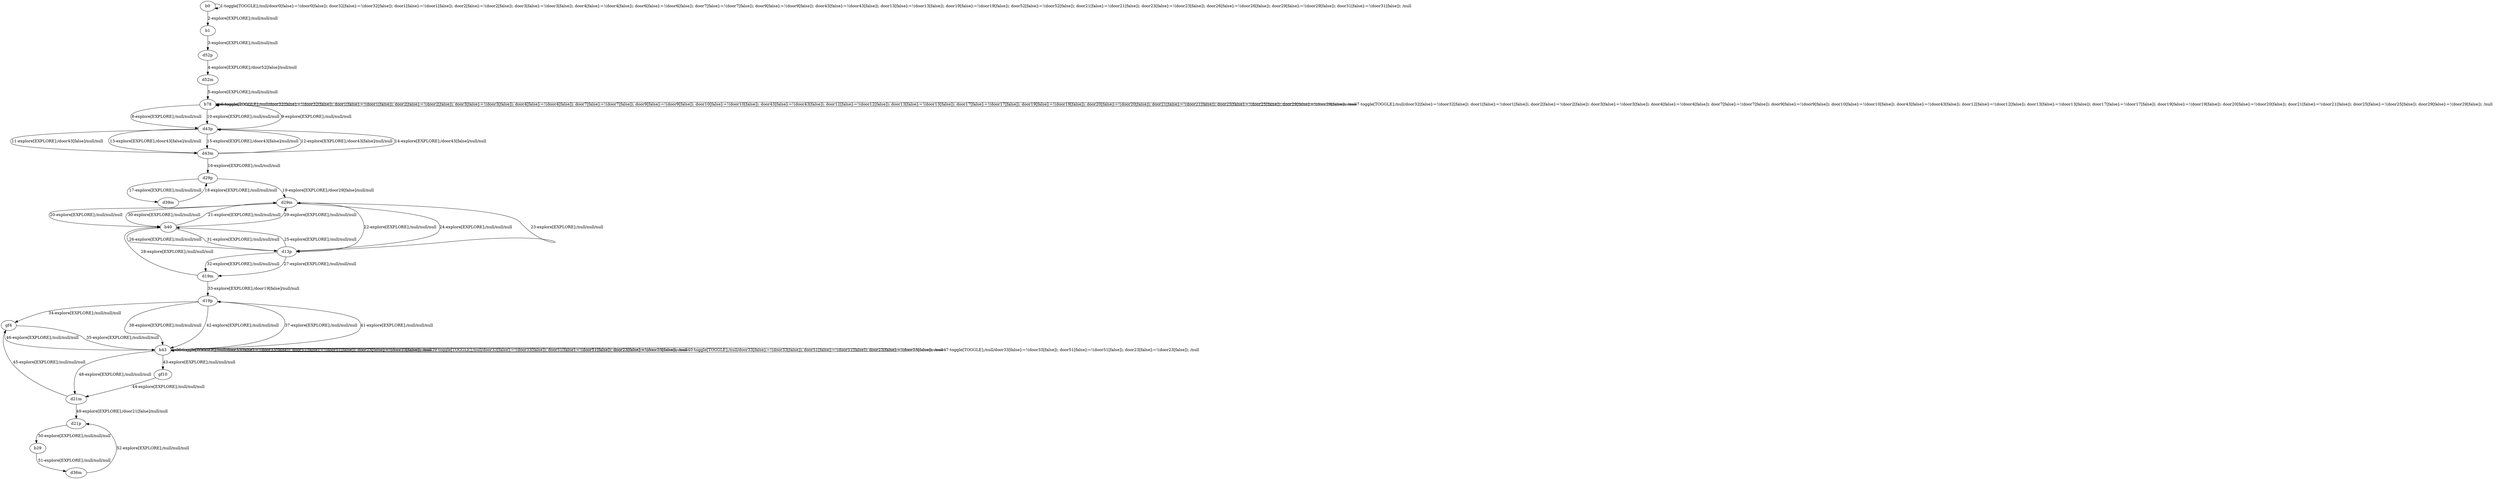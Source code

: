 # Total number of goals covered by this test: 2
# b29 --> d36m
# d36m --> d21p

digraph g {
"b0" -> "b0" [label = "1-toggle[TOGGLE];/null/door0[false]:=!(door0[false]); door32[false]:=!(door32[false]); door1[false]:=!(door1[false]); door2[false]:=!(door2[false]); door3[false]:=!(door3[false]); door4[false]:=!(door4[false]); door6[false]:=!(door6[false]); door7[false]:=!(door7[false]); door9[false]:=!(door9[false]); door43[false]:=!(door43[false]); door13[false]:=!(door13[false]); door19[false]:=!(door19[false]); door52[false]:=!(door52[false]); door21[false]:=!(door21[false]); door23[false]:=!(door23[false]); door26[false]:=!(door26[false]); door29[false]:=!(door29[false]); door31[false]:=!(door31[false]); /null"];
"b0" -> "b1" [label = "2-explore[EXPLORE];/null/null/null"];
"b1" -> "d52p" [label = "3-explore[EXPLORE];/null/null/null"];
"d52p" -> "d52m" [label = "4-explore[EXPLORE];/door52[false]/null/null"];
"d52m" -> "b78" [label = "5-explore[EXPLORE];/null/null/null"];
"b78" -> "b78" [label = "6-toggle[TOGGLE];/null/door32[false]:=!(door32[false]); door1[false]:=!(door1[false]); door2[false]:=!(door2[false]); door3[false]:=!(door3[false]); door4[false]:=!(door4[false]); door7[false]:=!(door7[false]); door9[false]:=!(door9[false]); door10[false]:=!(door10[false]); door43[false]:=!(door43[false]); door12[false]:=!(door12[false]); door13[false]:=!(door13[false]); door17[false]:=!(door17[false]); door19[false]:=!(door19[false]); door20[false]:=!(door20[false]); door21[false]:=!(door21[false]); door25[false]:=!(door25[false]); door29[false]:=!(door29[false]); /null"];
"b78" -> "b78" [label = "7-toggle[TOGGLE];/null/door32[false]:=!(door32[false]); door1[false]:=!(door1[false]); door2[false]:=!(door2[false]); door3[false]:=!(door3[false]); door4[false]:=!(door4[false]); door7[false]:=!(door7[false]); door9[false]:=!(door9[false]); door10[false]:=!(door10[false]); door43[false]:=!(door43[false]); door12[false]:=!(door12[false]); door13[false]:=!(door13[false]); door17[false]:=!(door17[false]); door19[false]:=!(door19[false]); door20[false]:=!(door20[false]); door21[false]:=!(door21[false]); door25[false]:=!(door25[false]); door29[false]:=!(door29[false]); /null"];
"b78" -> "d43p" [label = "8-explore[EXPLORE];/null/null/null"];
"d43p" -> "b78" [label = "9-explore[EXPLORE];/null/null/null"];
"b78" -> "d43p" [label = "10-explore[EXPLORE];/null/null/null"];
"d43p" -> "d43m" [label = "11-explore[EXPLORE];/door43[false]/null/null"];
"d43m" -> "d43p" [label = "12-explore[EXPLORE];/door43[false]/null/null"];
"d43p" -> "d43m" [label = "13-explore[EXPLORE];/door43[false]/null/null"];
"d43m" -> "d43p" [label = "14-explore[EXPLORE];/door43[false]/null/null"];
"d43p" -> "d43m" [label = "15-explore[EXPLORE];/door43[false]/null/null"];
"d43m" -> "d29p" [label = "16-explore[EXPLORE];/null/null/null"];
"d29p" -> "d39m" [label = "17-explore[EXPLORE];/null/null/null"];
"d39m" -> "d29p" [label = "18-explore[EXPLORE];/null/null/null"];
"d29p" -> "d29m" [label = "19-explore[EXPLORE];/door29[false]/null/null"];
"d29m" -> "b40" [label = "20-explore[EXPLORE];/null/null/null"];
"b40" -> "d29m" [label = "21-explore[EXPLORE];/null/null/null"];
"d29m" -> "d13p" [label = "22-explore[EXPLORE];/null/null/null"];
"d13p" -> "d29m" [label = "23-explore[EXPLORE];/null/null/null"];
"d29m" -> "d13p" [label = "24-explore[EXPLORE];/null/null/null"];
"d13p" -> "b40" [label = "25-explore[EXPLORE];/null/null/null"];
"b40" -> "d13p" [label = "26-explore[EXPLORE];/null/null/null"];
"d13p" -> "d19m" [label = "27-explore[EXPLORE];/null/null/null"];
"d19m" -> "b40" [label = "28-explore[EXPLORE];/null/null/null"];
"b40" -> "d29m" [label = "29-explore[EXPLORE];/null/null/null"];
"d29m" -> "b40" [label = "30-explore[EXPLORE];/null/null/null"];
"b40" -> "d13p" [label = "31-explore[EXPLORE];/null/null/null"];
"d13p" -> "d19m" [label = "32-explore[EXPLORE];/null/null/null"];
"d19m" -> "d19p" [label = "33-explore[EXPLORE];/door19[false]/null/null"];
"d19p" -> "gf4" [label = "34-explore[EXPLORE];/null/null/null"];
"gf4" -> "b43" [label = "35-explore[EXPLORE];/null/null/null"];
"b43" -> "b43" [label = "36-toggle[TOGGLE];/null/door33[false]:=!(door33[false]); door51[false]:=!(door51[false]); door23[false]:=!(door23[false]); /null"];
"b43" -> "d19p" [label = "37-explore[EXPLORE];/null/null/null"];
"d19p" -> "b43" [label = "38-explore[EXPLORE];/null/null/null"];
"b43" -> "b43" [label = "39-toggle[TOGGLE];/null/door33[false]:=!(door33[false]); door51[false]:=!(door51[false]); door23[false]:=!(door23[false]); /null"];
"b43" -> "b43" [label = "40-toggle[TOGGLE];/null/door33[false]:=!(door33[false]); door51[false]:=!(door51[false]); door23[false]:=!(door23[false]); /null"];
"b43" -> "d19p" [label = "41-explore[EXPLORE];/null/null/null"];
"d19p" -> "b43" [label = "42-explore[EXPLORE];/null/null/null"];
"b43" -> "gf10" [label = "43-explore[EXPLORE];/null/null/null"];
"gf10" -> "d21m" [label = "44-explore[EXPLORE];/null/null/null"];
"d21m" -> "gf4" [label = "45-explore[EXPLORE];/null/null/null"];
"gf4" -> "b43" [label = "46-explore[EXPLORE];/null/null/null"];
"b43" -> "b43" [label = "47-toggle[TOGGLE];/null/door33[false]:=!(door33[false]); door51[false]:=!(door51[false]); door23[false]:=!(door23[false]); /null"];
"b43" -> "d21m" [label = "48-explore[EXPLORE];/null/null/null"];
"d21m" -> "d21p" [label = "49-explore[EXPLORE];/door21[false]/null/null"];
"d21p" -> "b29" [label = "50-explore[EXPLORE];/null/null/null"];
"b29" -> "d36m" [label = "51-explore[EXPLORE];/null/null/null"];
"d36m" -> "d21p" [label = "52-explore[EXPLORE];/null/null/null"];
}